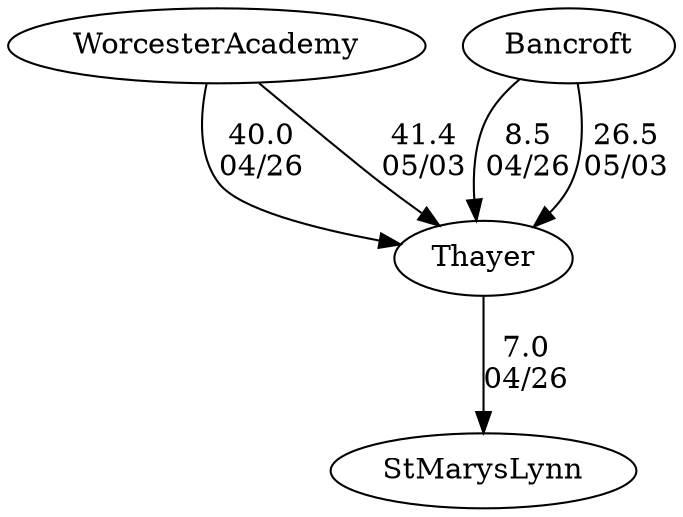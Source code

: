 digraph boys1foursThayer {WorcesterAcademy [URL="boys1foursThayerWorcesterAcademy.html"];Bancroft [URL="boys1foursThayerBancroft.html"];Thayer [URL="boys1foursThayerThayer.html"];StMarysLynn [URL="boys1foursThayerStMarysLynn.html"];WorcesterAcademy -> Thayer[label="40.0
04/26", weight="60", tooltip="NEIRA,Worcester Academy vs. St. Mary's-Lynn, Thayer, Eagle Hill, and Bancroft			
Distance: 1500 meters Conditions: Minimal wind, no chop.
None", URL="http://www.row2k.com/results/resultspage.cfm?UID=38305821F0E11F6B4B5BC132E9B3DE79&cat=5", random="random"]; 
Bancroft -> Thayer[label="8.5
04/26", weight="92", tooltip="NEIRA,Worcester Academy vs. St. Mary's-Lynn, Thayer, Eagle Hill, and Bancroft			
Distance: 1500 meters Conditions: Minimal wind, no chop.
None", URL="http://www.row2k.com/results/resultspage.cfm?UID=38305821F0E11F6B4B5BC132E9B3DE79&cat=5", random="random"]; 
Thayer -> StMarysLynn[label="7.0
04/26", weight="93", tooltip="NEIRA,Worcester Academy vs. St. Mary's-Lynn, Thayer, Eagle Hill, and Bancroft			
Distance: 1500 meters Conditions: Minimal wind, no chop.
None", URL="http://www.row2k.com/results/resultspage.cfm?UID=38305821F0E11F6B4B5BC132E9B3DE79&cat=5", random="random"]; 
WorcesterAcademy -> Thayer[label="41.4
05/03", weight="59", tooltip="NEIRA Boys & Girls Fours,Worcester Academy vs. Thayer, Bancroft			
Distance: 1500 Conditions: No chop, slight drizzle.
None", URL="http://www.row2k.com/results/resultspage.cfm?UID=B35E90C6E4674ED433D90CE9C237CF59&cat=5", random="random"]; 
Bancroft -> Thayer[label="26.5
05/03", weight="74", tooltip="NEIRA Boys & Girls Fours,Worcester Academy vs. Thayer, Bancroft			
Distance: 1500 Conditions: No chop, slight drizzle.
None", URL="http://www.row2k.com/results/resultspage.cfm?UID=B35E90C6E4674ED433D90CE9C237CF59&cat=5", random="random"]}
